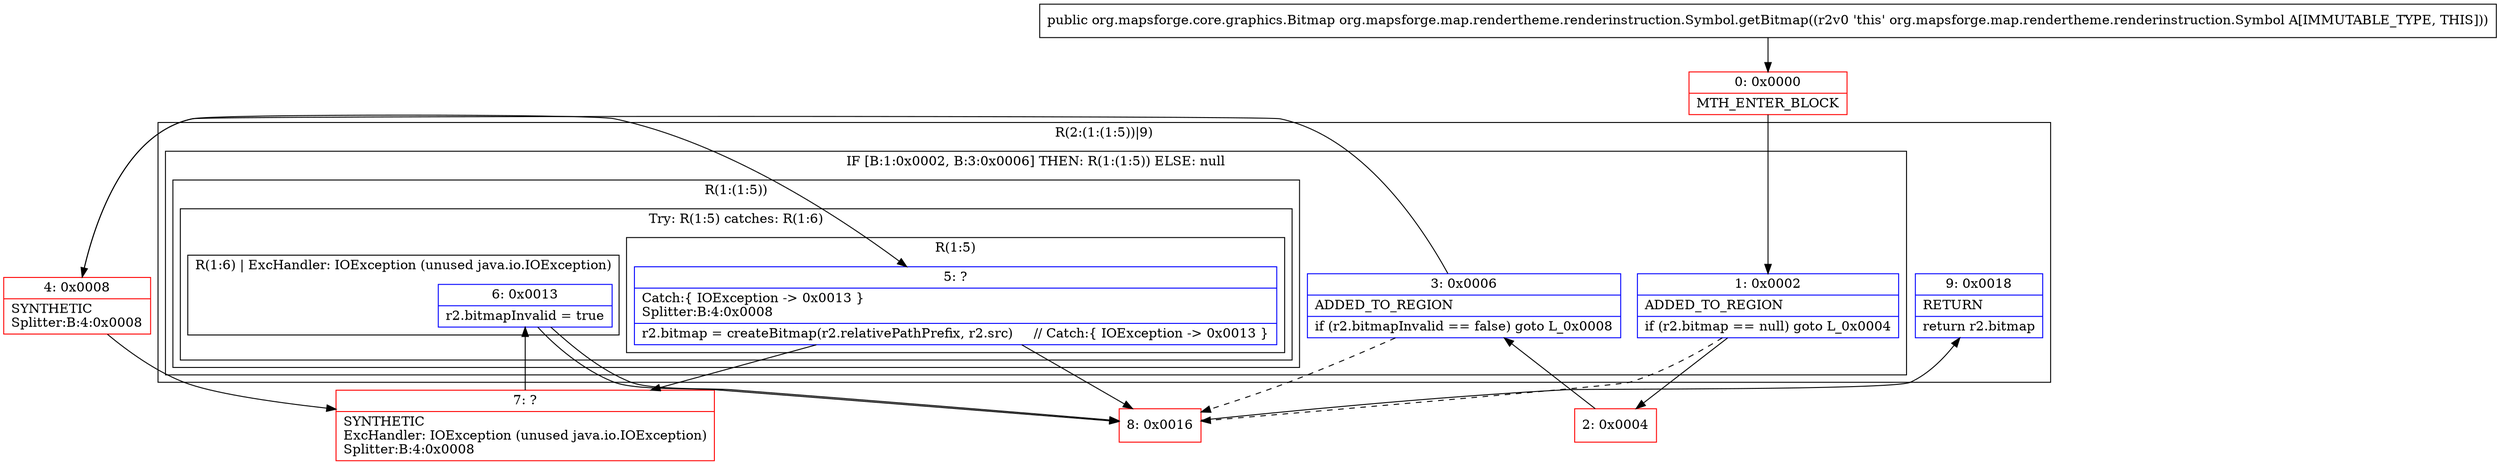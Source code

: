 digraph "CFG fororg.mapsforge.map.rendertheme.renderinstruction.Symbol.getBitmap()Lorg\/mapsforge\/core\/graphics\/Bitmap;" {
subgraph cluster_Region_1633446462 {
label = "R(2:(1:(1:5))|9)";
node [shape=record,color=blue];
subgraph cluster_IfRegion_1035941259 {
label = "IF [B:1:0x0002, B:3:0x0006] THEN: R(1:(1:5)) ELSE: null";
node [shape=record,color=blue];
Node_1 [shape=record,label="{1\:\ 0x0002|ADDED_TO_REGION\l|if (r2.bitmap == null) goto L_0x0004\l}"];
Node_3 [shape=record,label="{3\:\ 0x0006|ADDED_TO_REGION\l|if (r2.bitmapInvalid == false) goto L_0x0008\l}"];
subgraph cluster_Region_670125621 {
label = "R(1:(1:5))";
node [shape=record,color=blue];
subgraph cluster_TryCatchRegion_1318802373 {
label = "Try: R(1:5) catches: R(1:6)";
node [shape=record,color=blue];
subgraph cluster_Region_1284820402 {
label = "R(1:5)";
node [shape=record,color=blue];
Node_5 [shape=record,label="{5\:\ ?|Catch:\{ IOException \-\> 0x0013 \}\lSplitter:B:4:0x0008\l|r2.bitmap = createBitmap(r2.relativePathPrefix, r2.src)     \/\/ Catch:\{ IOException \-\> 0x0013 \}\l}"];
}
subgraph cluster_Region_147045062 {
label = "R(1:6) | ExcHandler: IOException (unused java.io.IOException)\l";
node [shape=record,color=blue];
Node_6 [shape=record,label="{6\:\ 0x0013|r2.bitmapInvalid = true\l}"];
}
}
}
}
Node_9 [shape=record,label="{9\:\ 0x0018|RETURN\l|return r2.bitmap\l}"];
}
subgraph cluster_Region_147045062 {
label = "R(1:6) | ExcHandler: IOException (unused java.io.IOException)\l";
node [shape=record,color=blue];
Node_6 [shape=record,label="{6\:\ 0x0013|r2.bitmapInvalid = true\l}"];
}
Node_0 [shape=record,color=red,label="{0\:\ 0x0000|MTH_ENTER_BLOCK\l}"];
Node_2 [shape=record,color=red,label="{2\:\ 0x0004}"];
Node_4 [shape=record,color=red,label="{4\:\ 0x0008|SYNTHETIC\lSplitter:B:4:0x0008\l}"];
Node_7 [shape=record,color=red,label="{7\:\ ?|SYNTHETIC\lExcHandler: IOException (unused java.io.IOException)\lSplitter:B:4:0x0008\l}"];
Node_8 [shape=record,color=red,label="{8\:\ 0x0016}"];
MethodNode[shape=record,label="{public org.mapsforge.core.graphics.Bitmap org.mapsforge.map.rendertheme.renderinstruction.Symbol.getBitmap((r2v0 'this' org.mapsforge.map.rendertheme.renderinstruction.Symbol A[IMMUTABLE_TYPE, THIS])) }"];
MethodNode -> Node_0;
Node_1 -> Node_2;
Node_1 -> Node_8[style=dashed];
Node_3 -> Node_4;
Node_3 -> Node_8[style=dashed];
Node_5 -> Node_7;
Node_5 -> Node_8;
Node_6 -> Node_8;
Node_6 -> Node_8;
Node_0 -> Node_1;
Node_2 -> Node_3;
Node_4 -> Node_5;
Node_4 -> Node_7;
Node_7 -> Node_6;
Node_8 -> Node_9;
}

